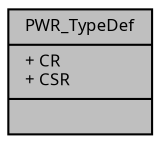 digraph "PWR_TypeDef"
{
  edge [fontname="Sans",fontsize="8",labelfontname="Sans",labelfontsize="8"];
  node [fontname="Sans",fontsize="8",shape=record];
  Node1 [label="{PWR_TypeDef\n|+ CR\l+ CSR\l|}",height=0.2,width=0.4,color="black", fillcolor="grey75", style="filled", fontcolor="black"];
}
